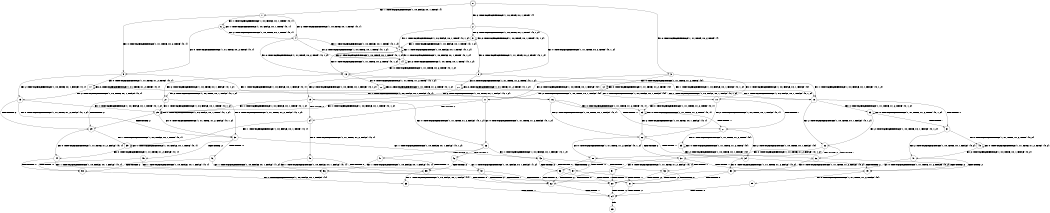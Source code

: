 digraph BCG {
size = "7, 10.5";
center = TRUE;
node [shape = circle];
0 [peripheries = 2];
0 -> 1 [label = "EX !1 !ATOMIC_EXCH_BRANCH (1, +0, FALSE, +0, 1, TRUE) !{}"];
0 -> 2 [label = "EX !2 !ATOMIC_EXCH_BRANCH (1, +0, TRUE, +0, 1, TRUE) !{}"];
0 -> 3 [label = "EX !0 !ATOMIC_EXCH_BRANCH (1, +1, TRUE, +0, 2, TRUE) !{}"];
1 -> 4 [label = "EX !2 !ATOMIC_EXCH_BRANCH (1, +0, TRUE, +0, 1, TRUE) !{0, 1}"];
1 -> 5 [label = "EX !0 !ATOMIC_EXCH_BRANCH (1, +1, TRUE, +0, 2, TRUE) !{0, 1}"];
1 -> 6 [label = "EX !1 !ATOMIC_EXCH_BRANCH (1, +0, FALSE, +0, 1, TRUE) !{0, 1}"];
2 -> 7 [label = "EX !1 !ATOMIC_EXCH_BRANCH (1, +0, FALSE, +0, 1, TRUE) !{0, 1, 2}"];
2 -> 8 [label = "EX !0 !ATOMIC_EXCH_BRANCH (1, +1, TRUE, +0, 2, TRUE) !{0, 1, 2}"];
2 -> 9 [label = "EX !2 !ATOMIC_EXCH_BRANCH (1, +0, TRUE, +0, 1, TRUE) !{0, 1, 2}"];
3 -> 10 [label = "EX !1 !ATOMIC_EXCH_BRANCH (1, +0, FALSE, +0, 1, FALSE) !{0}"];
3 -> 11 [label = "EX !2 !ATOMIC_EXCH_BRANCH (1, +0, TRUE, +0, 1, FALSE) !{0}"];
3 -> 12 [label = "EX !0 !ATOMIC_EXCH_BRANCH (1, +1, TRUE, +1, 2, TRUE) !{0}"];
4 -> 13 [label = "EX !0 !ATOMIC_EXCH_BRANCH (1, +1, TRUE, +0, 2, TRUE) !{0, 1, 2}"];
4 -> 14 [label = "EX !2 !ATOMIC_EXCH_BRANCH (1, +0, TRUE, +0, 1, TRUE) !{0, 1, 2}"];
4 -> 7 [label = "EX !1 !ATOMIC_EXCH_BRANCH (1, +0, FALSE, +0, 1, TRUE) !{0, 1, 2}"];
5 -> 15 [label = "EX !2 !ATOMIC_EXCH_BRANCH (1, +0, TRUE, +0, 1, FALSE) !{0, 1}"];
5 -> 16 [label = "EX !1 !ATOMIC_EXCH_BRANCH (1, +0, FALSE, +0, 1, FALSE) !{0, 1}"];
5 -> 17 [label = "EX !0 !ATOMIC_EXCH_BRANCH (1, +1, TRUE, +1, 2, TRUE) !{0, 1}"];
6 -> 4 [label = "EX !2 !ATOMIC_EXCH_BRANCH (1, +0, TRUE, +0, 1, TRUE) !{0, 1}"];
6 -> 5 [label = "EX !0 !ATOMIC_EXCH_BRANCH (1, +1, TRUE, +0, 2, TRUE) !{0, 1}"];
6 -> 6 [label = "EX !1 !ATOMIC_EXCH_BRANCH (1, +0, FALSE, +0, 1, TRUE) !{0, 1}"];
7 -> 13 [label = "EX !0 !ATOMIC_EXCH_BRANCH (1, +1, TRUE, +0, 2, TRUE) !{0, 1, 2}"];
7 -> 14 [label = "EX !2 !ATOMIC_EXCH_BRANCH (1, +0, TRUE, +0, 1, TRUE) !{0, 1, 2}"];
7 -> 7 [label = "EX !1 !ATOMIC_EXCH_BRANCH (1, +0, FALSE, +0, 1, TRUE) !{0, 1, 2}"];
8 -> 18 [label = "EX !1 !ATOMIC_EXCH_BRANCH (1, +0, FALSE, +0, 1, FALSE) !{0, 1, 2}"];
8 -> 19 [label = "EX !2 !ATOMIC_EXCH_BRANCH (1, +0, TRUE, +0, 1, FALSE) !{0, 1, 2}"];
8 -> 20 [label = "EX !0 !ATOMIC_EXCH_BRANCH (1, +1, TRUE, +1, 2, TRUE) !{0, 1, 2}"];
9 -> 7 [label = "EX !1 !ATOMIC_EXCH_BRANCH (1, +0, FALSE, +0, 1, TRUE) !{0, 1, 2}"];
9 -> 8 [label = "EX !0 !ATOMIC_EXCH_BRANCH (1, +1, TRUE, +0, 2, TRUE) !{0, 1, 2}"];
9 -> 9 [label = "EX !2 !ATOMIC_EXCH_BRANCH (1, +0, TRUE, +0, 1, TRUE) !{0, 1, 2}"];
10 -> 21 [label = "TERMINATE !1"];
10 -> 22 [label = "EX !2 !ATOMIC_EXCH_BRANCH (1, +0, TRUE, +0, 1, FALSE) !{0, 1}"];
10 -> 23 [label = "EX !0 !ATOMIC_EXCH_BRANCH (1, +1, TRUE, +1, 2, TRUE) !{0, 1}"];
11 -> 24 [label = "TERMINATE !2"];
11 -> 25 [label = "EX !1 !ATOMIC_EXCH_BRANCH (1, +0, FALSE, +0, 1, TRUE) !{0, 1, 2}"];
11 -> 26 [label = "EX !0 !ATOMIC_EXCH_BRANCH (1, +1, TRUE, +1, 2, FALSE) !{0, 1, 2}"];
12 -> 10 [label = "EX !1 !ATOMIC_EXCH_BRANCH (1, +0, FALSE, +0, 1, FALSE) !{0}"];
12 -> 11 [label = "EX !2 !ATOMIC_EXCH_BRANCH (1, +0, TRUE, +0, 1, FALSE) !{0}"];
12 -> 12 [label = "EX !0 !ATOMIC_EXCH_BRANCH (1, +1, TRUE, +1, 2, TRUE) !{0}"];
13 -> 27 [label = "EX !2 !ATOMIC_EXCH_BRANCH (1, +0, TRUE, +0, 1, FALSE) !{0, 1, 2}"];
13 -> 18 [label = "EX !1 !ATOMIC_EXCH_BRANCH (1, +0, FALSE, +0, 1, FALSE) !{0, 1, 2}"];
13 -> 28 [label = "EX !0 !ATOMIC_EXCH_BRANCH (1, +1, TRUE, +1, 2, TRUE) !{0, 1, 2}"];
14 -> 13 [label = "EX !0 !ATOMIC_EXCH_BRANCH (1, +1, TRUE, +0, 2, TRUE) !{0, 1, 2}"];
14 -> 14 [label = "EX !2 !ATOMIC_EXCH_BRANCH (1, +0, TRUE, +0, 1, TRUE) !{0, 1, 2}"];
14 -> 7 [label = "EX !1 !ATOMIC_EXCH_BRANCH (1, +0, FALSE, +0, 1, TRUE) !{0, 1, 2}"];
15 -> 29 [label = "TERMINATE !2"];
15 -> 25 [label = "EX !1 !ATOMIC_EXCH_BRANCH (1, +0, FALSE, +0, 1, TRUE) !{0, 1, 2}"];
15 -> 30 [label = "EX !0 !ATOMIC_EXCH_BRANCH (1, +1, TRUE, +1, 2, FALSE) !{0, 1, 2}"];
16 -> 21 [label = "TERMINATE !1"];
16 -> 22 [label = "EX !2 !ATOMIC_EXCH_BRANCH (1, +0, TRUE, +0, 1, FALSE) !{0, 1}"];
16 -> 23 [label = "EX !0 !ATOMIC_EXCH_BRANCH (1, +1, TRUE, +1, 2, TRUE) !{0, 1}"];
17 -> 15 [label = "EX !2 !ATOMIC_EXCH_BRANCH (1, +0, TRUE, +0, 1, FALSE) !{0, 1}"];
17 -> 16 [label = "EX !1 !ATOMIC_EXCH_BRANCH (1, +0, FALSE, +0, 1, FALSE) !{0, 1}"];
17 -> 17 [label = "EX !0 !ATOMIC_EXCH_BRANCH (1, +1, TRUE, +1, 2, TRUE) !{0, 1}"];
18 -> 31 [label = "TERMINATE !1"];
18 -> 32 [label = "EX !2 !ATOMIC_EXCH_BRANCH (1, +0, TRUE, +0, 1, FALSE) !{0, 1, 2}"];
18 -> 33 [label = "EX !0 !ATOMIC_EXCH_BRANCH (1, +1, TRUE, +1, 2, TRUE) !{0, 1, 2}"];
19 -> 24 [label = "TERMINATE !2"];
19 -> 25 [label = "EX !1 !ATOMIC_EXCH_BRANCH (1, +0, FALSE, +0, 1, TRUE) !{0, 1, 2}"];
19 -> 26 [label = "EX !0 !ATOMIC_EXCH_BRANCH (1, +1, TRUE, +1, 2, FALSE) !{0, 1, 2}"];
20 -> 18 [label = "EX !1 !ATOMIC_EXCH_BRANCH (1, +0, FALSE, +0, 1, FALSE) !{0, 1, 2}"];
20 -> 19 [label = "EX !2 !ATOMIC_EXCH_BRANCH (1, +0, TRUE, +0, 1, FALSE) !{0, 1, 2}"];
20 -> 20 [label = "EX !0 !ATOMIC_EXCH_BRANCH (1, +1, TRUE, +1, 2, TRUE) !{0, 1, 2}"];
21 -> 34 [label = "EX !2 !ATOMIC_EXCH_BRANCH (1, +0, TRUE, +0, 1, FALSE) !{0}"];
21 -> 35 [label = "EX !0 !ATOMIC_EXCH_BRANCH (1, +1, TRUE, +1, 2, TRUE) !{0}"];
22 -> 36 [label = "TERMINATE !1"];
22 -> 37 [label = "TERMINATE !2"];
22 -> 38 [label = "EX !0 !ATOMIC_EXCH_BRANCH (1, +1, TRUE, +1, 2, FALSE) !{0, 1, 2}"];
23 -> 21 [label = "TERMINATE !1"];
23 -> 22 [label = "EX !2 !ATOMIC_EXCH_BRANCH (1, +0, TRUE, +0, 1, FALSE) !{0, 1}"];
23 -> 23 [label = "EX !0 !ATOMIC_EXCH_BRANCH (1, +1, TRUE, +1, 2, TRUE) !{0, 1}"];
24 -> 39 [label = "EX !1 !ATOMIC_EXCH_BRANCH (1, +0, FALSE, +0, 1, TRUE) !{0, 1}"];
24 -> 40 [label = "EX !0 !ATOMIC_EXCH_BRANCH (1, +1, TRUE, +1, 2, FALSE) !{0, 1}"];
25 -> 29 [label = "TERMINATE !2"];
25 -> 25 [label = "EX !1 !ATOMIC_EXCH_BRANCH (1, +0, FALSE, +0, 1, TRUE) !{0, 1, 2}"];
25 -> 30 [label = "EX !0 !ATOMIC_EXCH_BRANCH (1, +1, TRUE, +1, 2, FALSE) !{0, 1, 2}"];
26 -> 41 [label = "TERMINATE !2"];
26 -> 42 [label = "TERMINATE !0"];
26 -> 43 [label = "EX !1 !ATOMIC_EXCH_BRANCH (1, +0, FALSE, +0, 1, FALSE) !{0, 1, 2}"];
27 -> 29 [label = "TERMINATE !2"];
27 -> 25 [label = "EX !1 !ATOMIC_EXCH_BRANCH (1, +0, FALSE, +0, 1, TRUE) !{0, 1, 2}"];
27 -> 30 [label = "EX !0 !ATOMIC_EXCH_BRANCH (1, +1, TRUE, +1, 2, FALSE) !{0, 1, 2}"];
28 -> 27 [label = "EX !2 !ATOMIC_EXCH_BRANCH (1, +0, TRUE, +0, 1, FALSE) !{0, 1, 2}"];
28 -> 18 [label = "EX !1 !ATOMIC_EXCH_BRANCH (1, +0, FALSE, +0, 1, FALSE) !{0, 1, 2}"];
28 -> 28 [label = "EX !0 !ATOMIC_EXCH_BRANCH (1, +1, TRUE, +1, 2, TRUE) !{0, 1, 2}"];
29 -> 39 [label = "EX !1 !ATOMIC_EXCH_BRANCH (1, +0, FALSE, +0, 1, TRUE) !{0, 1}"];
29 -> 44 [label = "EX !0 !ATOMIC_EXCH_BRANCH (1, +1, TRUE, +1, 2, FALSE) !{0, 1}"];
30 -> 45 [label = "TERMINATE !2"];
30 -> 46 [label = "TERMINATE !0"];
30 -> 43 [label = "EX !1 !ATOMIC_EXCH_BRANCH (1, +0, FALSE, +0, 1, FALSE) !{0, 1, 2}"];
31 -> 47 [label = "EX !2 !ATOMIC_EXCH_BRANCH (1, +0, TRUE, +0, 1, FALSE) !{0, 2}"];
31 -> 48 [label = "EX !0 !ATOMIC_EXCH_BRANCH (1, +1, TRUE, +1, 2, TRUE) !{0, 2}"];
32 -> 36 [label = "TERMINATE !1"];
32 -> 37 [label = "TERMINATE !2"];
32 -> 38 [label = "EX !0 !ATOMIC_EXCH_BRANCH (1, +1, TRUE, +1, 2, FALSE) !{0, 1, 2}"];
33 -> 31 [label = "TERMINATE !1"];
33 -> 32 [label = "EX !2 !ATOMIC_EXCH_BRANCH (1, +0, TRUE, +0, 1, FALSE) !{0, 1, 2}"];
33 -> 33 [label = "EX !0 !ATOMIC_EXCH_BRANCH (1, +1, TRUE, +1, 2, TRUE) !{0, 1, 2}"];
34 -> 49 [label = "TERMINATE !2"];
34 -> 50 [label = "EX !0 !ATOMIC_EXCH_BRANCH (1, +1, TRUE, +1, 2, FALSE) !{0, 2}"];
35 -> 34 [label = "EX !2 !ATOMIC_EXCH_BRANCH (1, +0, TRUE, +0, 1, FALSE) !{0}"];
35 -> 35 [label = "EX !0 !ATOMIC_EXCH_BRANCH (1, +1, TRUE, +1, 2, TRUE) !{0}"];
36 -> 49 [label = "TERMINATE !2"];
36 -> 50 [label = "EX !0 !ATOMIC_EXCH_BRANCH (1, +1, TRUE, +1, 2, FALSE) !{0, 2}"];
37 -> 49 [label = "TERMINATE !1"];
37 -> 51 [label = "EX !0 !ATOMIC_EXCH_BRANCH (1, +1, TRUE, +1, 2, FALSE) !{0, 1}"];
38 -> 52 [label = "TERMINATE !1"];
38 -> 53 [label = "TERMINATE !2"];
38 -> 54 [label = "TERMINATE !0"];
39 -> 39 [label = "EX !1 !ATOMIC_EXCH_BRANCH (1, +0, FALSE, +0, 1, TRUE) !{0, 1}"];
39 -> 44 [label = "EX !0 !ATOMIC_EXCH_BRANCH (1, +1, TRUE, +1, 2, FALSE) !{0, 1}"];
40 -> 55 [label = "TERMINATE !0"];
40 -> 56 [label = "EX !1 !ATOMIC_EXCH_BRANCH (1, +0, FALSE, +0, 1, FALSE) !{0, 1}"];
41 -> 55 [label = "TERMINATE !0"];
41 -> 56 [label = "EX !1 !ATOMIC_EXCH_BRANCH (1, +0, FALSE, +0, 1, FALSE) !{0, 1}"];
42 -> 55 [label = "TERMINATE !2"];
42 -> 57 [label = "EX !1 !ATOMIC_EXCH_BRANCH (1, +0, FALSE, +0, 1, FALSE) !{1, 2}"];
43 -> 52 [label = "TERMINATE !1"];
43 -> 53 [label = "TERMINATE !2"];
43 -> 54 [label = "TERMINATE !0"];
44 -> 58 [label = "TERMINATE !0"];
44 -> 56 [label = "EX !1 !ATOMIC_EXCH_BRANCH (1, +0, FALSE, +0, 1, FALSE) !{0, 1}"];
45 -> 58 [label = "TERMINATE !0"];
45 -> 56 [label = "EX !1 !ATOMIC_EXCH_BRANCH (1, +0, FALSE, +0, 1, FALSE) !{0, 1}"];
46 -> 58 [label = "TERMINATE !2"];
46 -> 57 [label = "EX !1 !ATOMIC_EXCH_BRANCH (1, +0, FALSE, +0, 1, FALSE) !{1, 2}"];
47 -> 49 [label = "TERMINATE !2"];
47 -> 50 [label = "EX !0 !ATOMIC_EXCH_BRANCH (1, +1, TRUE, +1, 2, FALSE) !{0, 2}"];
48 -> 47 [label = "EX !2 !ATOMIC_EXCH_BRANCH (1, +0, TRUE, +0, 1, FALSE) !{0, 2}"];
48 -> 48 [label = "EX !0 !ATOMIC_EXCH_BRANCH (1, +1, TRUE, +1, 2, TRUE) !{0, 2}"];
49 -> 59 [label = "EX !0 !ATOMIC_EXCH_BRANCH (1, +1, TRUE, +1, 2, FALSE) !{0}"];
50 -> 60 [label = "TERMINATE !2"];
50 -> 61 [label = "TERMINATE !0"];
51 -> 60 [label = "TERMINATE !1"];
51 -> 62 [label = "TERMINATE !0"];
52 -> 60 [label = "TERMINATE !2"];
52 -> 61 [label = "TERMINATE !0"];
53 -> 60 [label = "TERMINATE !1"];
53 -> 62 [label = "TERMINATE !0"];
54 -> 61 [label = "TERMINATE !1"];
54 -> 62 [label = "TERMINATE !2"];
55 -> 63 [label = "EX !1 !ATOMIC_EXCH_BRANCH (1, +0, FALSE, +0, 1, FALSE) !{1}"];
56 -> 60 [label = "TERMINATE !1"];
56 -> 62 [label = "TERMINATE !0"];
57 -> 61 [label = "TERMINATE !1"];
57 -> 62 [label = "TERMINATE !2"];
58 -> 63 [label = "EX !1 !ATOMIC_EXCH_BRANCH (1, +0, FALSE, +0, 1, FALSE) !{1}"];
59 -> 64 [label = "TERMINATE !0"];
60 -> 64 [label = "TERMINATE !0"];
61 -> 64 [label = "TERMINATE !2"];
62 -> 64 [label = "TERMINATE !1"];
63 -> 64 [label = "TERMINATE !1"];
64 -> 65 [label = "exit"];
}
